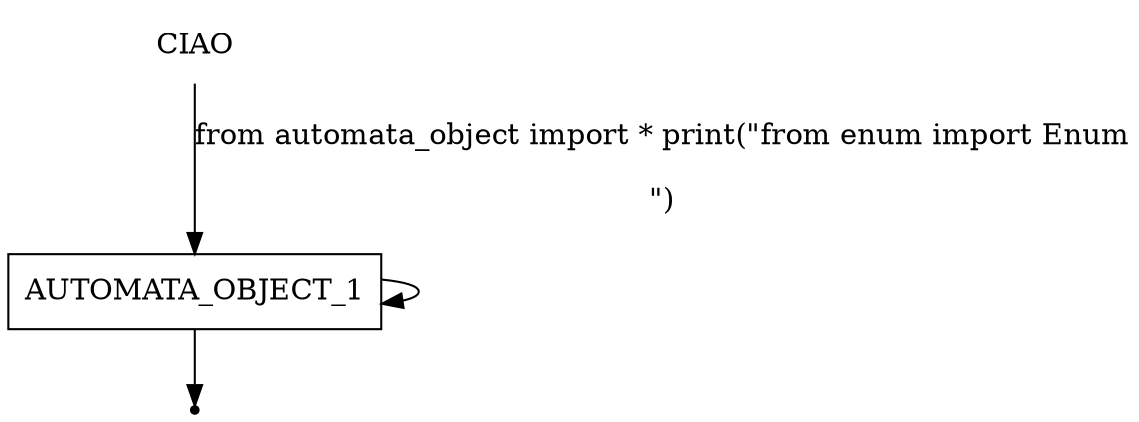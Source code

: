 digraph CIAO {
    start [label=CIAO shape=plaintext]
    A [label=AUTOMATA_OBJECT_1 shape=box]
    end [label="" shape=point]
    start -> A [label="from automata_object import * print(\"from enum import Enum\n\n\")"]
    A -> A
    A -> end
}
